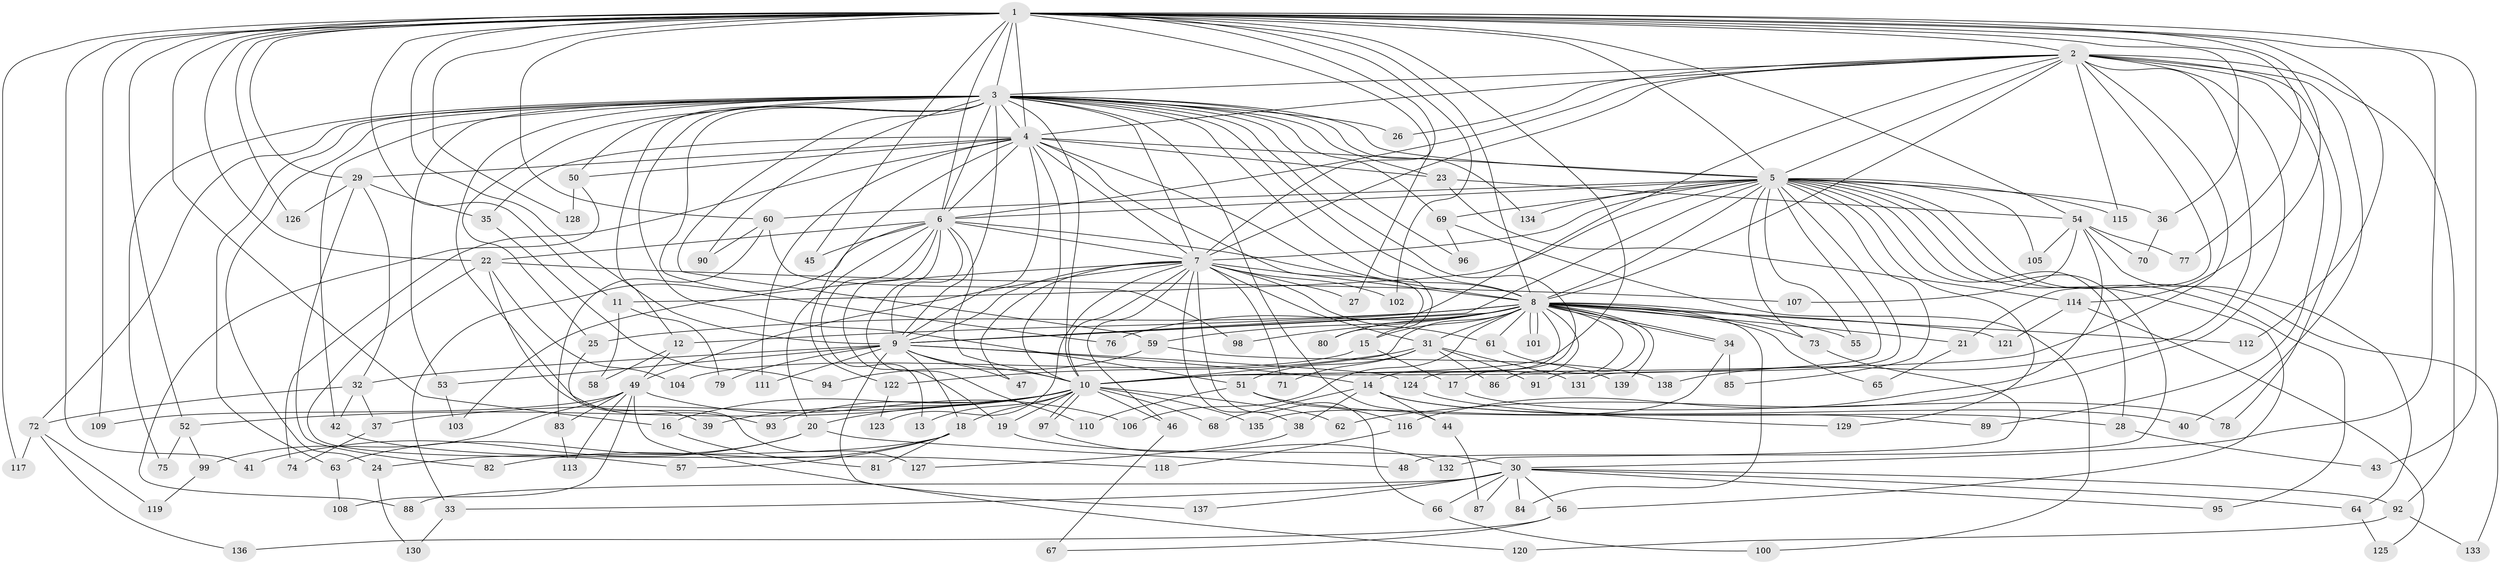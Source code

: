 // coarse degree distribution, {46: 0.009615384615384616, 17: 0.019230769230769232, 16: 0.009615384615384616, 26: 0.009615384615384616, 15: 0.009615384615384616, 18: 0.009615384615384616, 33: 0.009615384615384616, 23: 0.009615384615384616, 4: 0.11538461538461539, 2: 0.47115384615384615, 7: 0.028846153846153848, 3: 0.21153846153846154, 6: 0.028846153846153848, 5: 0.038461538461538464, 12: 0.009615384615384616, 8: 0.009615384615384616}
// Generated by graph-tools (version 1.1) at 2025/51/02/27/25 19:51:46]
// undirected, 139 vertices, 303 edges
graph export_dot {
graph [start="1"]
  node [color=gray90,style=filled];
  1;
  2;
  3;
  4;
  5;
  6;
  7;
  8;
  9;
  10;
  11;
  12;
  13;
  14;
  15;
  16;
  17;
  18;
  19;
  20;
  21;
  22;
  23;
  24;
  25;
  26;
  27;
  28;
  29;
  30;
  31;
  32;
  33;
  34;
  35;
  36;
  37;
  38;
  39;
  40;
  41;
  42;
  43;
  44;
  45;
  46;
  47;
  48;
  49;
  50;
  51;
  52;
  53;
  54;
  55;
  56;
  57;
  58;
  59;
  60;
  61;
  62;
  63;
  64;
  65;
  66;
  67;
  68;
  69;
  70;
  71;
  72;
  73;
  74;
  75;
  76;
  77;
  78;
  79;
  80;
  81;
  82;
  83;
  84;
  85;
  86;
  87;
  88;
  89;
  90;
  91;
  92;
  93;
  94;
  95;
  96;
  97;
  98;
  99;
  100;
  101;
  102;
  103;
  104;
  105;
  106;
  107;
  108;
  109;
  110;
  111;
  112;
  113;
  114;
  115;
  116;
  117;
  118;
  119;
  120;
  121;
  122;
  123;
  124;
  125;
  126;
  127;
  128;
  129;
  130;
  131;
  132;
  133;
  134;
  135;
  136;
  137;
  138;
  139;
  1 -- 2;
  1 -- 3;
  1 -- 4;
  1 -- 5;
  1 -- 6;
  1 -- 7;
  1 -- 8;
  1 -- 9;
  1 -- 10;
  1 -- 11;
  1 -- 16;
  1 -- 22;
  1 -- 27;
  1 -- 29;
  1 -- 30;
  1 -- 36;
  1 -- 41;
  1 -- 43;
  1 -- 45;
  1 -- 52;
  1 -- 54;
  1 -- 60;
  1 -- 77;
  1 -- 102;
  1 -- 109;
  1 -- 112;
  1 -- 114;
  1 -- 117;
  1 -- 126;
  1 -- 128;
  2 -- 3;
  2 -- 4;
  2 -- 5;
  2 -- 6;
  2 -- 7;
  2 -- 8;
  2 -- 9;
  2 -- 10;
  2 -- 21;
  2 -- 26;
  2 -- 40;
  2 -- 62;
  2 -- 78;
  2 -- 89;
  2 -- 92;
  2 -- 115;
  2 -- 138;
  3 -- 4;
  3 -- 5;
  3 -- 6;
  3 -- 7;
  3 -- 8;
  3 -- 9;
  3 -- 10;
  3 -- 12;
  3 -- 15;
  3 -- 23;
  3 -- 24;
  3 -- 25;
  3 -- 26;
  3 -- 42;
  3 -- 44;
  3 -- 50;
  3 -- 51;
  3 -- 53;
  3 -- 59;
  3 -- 63;
  3 -- 69;
  3 -- 72;
  3 -- 75;
  3 -- 76;
  3 -- 90;
  3 -- 93;
  3 -- 96;
  3 -- 124;
  3 -- 134;
  4 -- 5;
  4 -- 6;
  4 -- 7;
  4 -- 8;
  4 -- 9;
  4 -- 10;
  4 -- 23;
  4 -- 29;
  4 -- 35;
  4 -- 50;
  4 -- 74;
  4 -- 80;
  4 -- 111;
  4 -- 122;
  5 -- 6;
  5 -- 7;
  5 -- 8;
  5 -- 9;
  5 -- 10;
  5 -- 11;
  5 -- 28;
  5 -- 36;
  5 -- 48;
  5 -- 55;
  5 -- 56;
  5 -- 60;
  5 -- 69;
  5 -- 73;
  5 -- 85;
  5 -- 95;
  5 -- 105;
  5 -- 115;
  5 -- 129;
  5 -- 131;
  5 -- 133;
  5 -- 134;
  6 -- 7;
  6 -- 8;
  6 -- 9;
  6 -- 10;
  6 -- 13;
  6 -- 19;
  6 -- 20;
  6 -- 22;
  6 -- 33;
  6 -- 45;
  6 -- 110;
  7 -- 8;
  7 -- 9;
  7 -- 10;
  7 -- 27;
  7 -- 31;
  7 -- 38;
  7 -- 46;
  7 -- 47;
  7 -- 49;
  7 -- 61;
  7 -- 66;
  7 -- 71;
  7 -- 102;
  7 -- 103;
  7 -- 123;
  8 -- 9;
  8 -- 10;
  8 -- 12;
  8 -- 14;
  8 -- 15;
  8 -- 17;
  8 -- 21;
  8 -- 25;
  8 -- 31;
  8 -- 34;
  8 -- 34;
  8 -- 55;
  8 -- 59;
  8 -- 61;
  8 -- 65;
  8 -- 73;
  8 -- 76;
  8 -- 80;
  8 -- 84;
  8 -- 86;
  8 -- 91;
  8 -- 98;
  8 -- 101;
  8 -- 101;
  8 -- 106;
  8 -- 112;
  8 -- 121;
  8 -- 139;
  9 -- 10;
  9 -- 14;
  9 -- 18;
  9 -- 32;
  9 -- 47;
  9 -- 53;
  9 -- 79;
  9 -- 111;
  9 -- 124;
  9 -- 137;
  10 -- 13;
  10 -- 16;
  10 -- 18;
  10 -- 19;
  10 -- 20;
  10 -- 37;
  10 -- 39;
  10 -- 46;
  10 -- 52;
  10 -- 62;
  10 -- 68;
  10 -- 93;
  10 -- 97;
  10 -- 97;
  10 -- 135;
  11 -- 58;
  11 -- 79;
  12 -- 49;
  12 -- 58;
  14 -- 28;
  14 -- 38;
  14 -- 40;
  14 -- 44;
  14 -- 68;
  15 -- 17;
  15 -- 104;
  16 -- 81;
  17 -- 78;
  18 -- 24;
  18 -- 57;
  18 -- 81;
  18 -- 82;
  19 -- 30;
  20 -- 41;
  20 -- 48;
  20 -- 63;
  21 -- 65;
  22 -- 39;
  22 -- 57;
  22 -- 104;
  22 -- 107;
  23 -- 54;
  23 -- 114;
  24 -- 130;
  25 -- 127;
  28 -- 43;
  29 -- 32;
  29 -- 35;
  29 -- 82;
  29 -- 126;
  30 -- 33;
  30 -- 56;
  30 -- 64;
  30 -- 66;
  30 -- 84;
  30 -- 87;
  30 -- 88;
  30 -- 92;
  30 -- 95;
  30 -- 137;
  31 -- 51;
  31 -- 71;
  31 -- 86;
  31 -- 91;
  31 -- 122;
  31 -- 131;
  32 -- 37;
  32 -- 42;
  32 -- 72;
  33 -- 130;
  34 -- 85;
  34 -- 135;
  35 -- 94;
  36 -- 70;
  37 -- 74;
  38 -- 127;
  42 -- 118;
  44 -- 87;
  46 -- 67;
  49 -- 83;
  49 -- 99;
  49 -- 106;
  49 -- 108;
  49 -- 109;
  49 -- 113;
  49 -- 120;
  50 -- 88;
  50 -- 128;
  51 -- 89;
  51 -- 110;
  51 -- 116;
  52 -- 75;
  52 -- 99;
  53 -- 103;
  54 -- 64;
  54 -- 70;
  54 -- 77;
  54 -- 105;
  54 -- 107;
  54 -- 116;
  56 -- 67;
  56 -- 136;
  59 -- 94;
  59 -- 138;
  60 -- 83;
  60 -- 90;
  60 -- 98;
  61 -- 139;
  63 -- 108;
  64 -- 125;
  66 -- 100;
  69 -- 96;
  69 -- 100;
  72 -- 117;
  72 -- 119;
  72 -- 136;
  73 -- 132;
  83 -- 113;
  92 -- 120;
  92 -- 133;
  97 -- 132;
  99 -- 119;
  114 -- 121;
  114 -- 125;
  116 -- 118;
  122 -- 123;
  124 -- 129;
}
